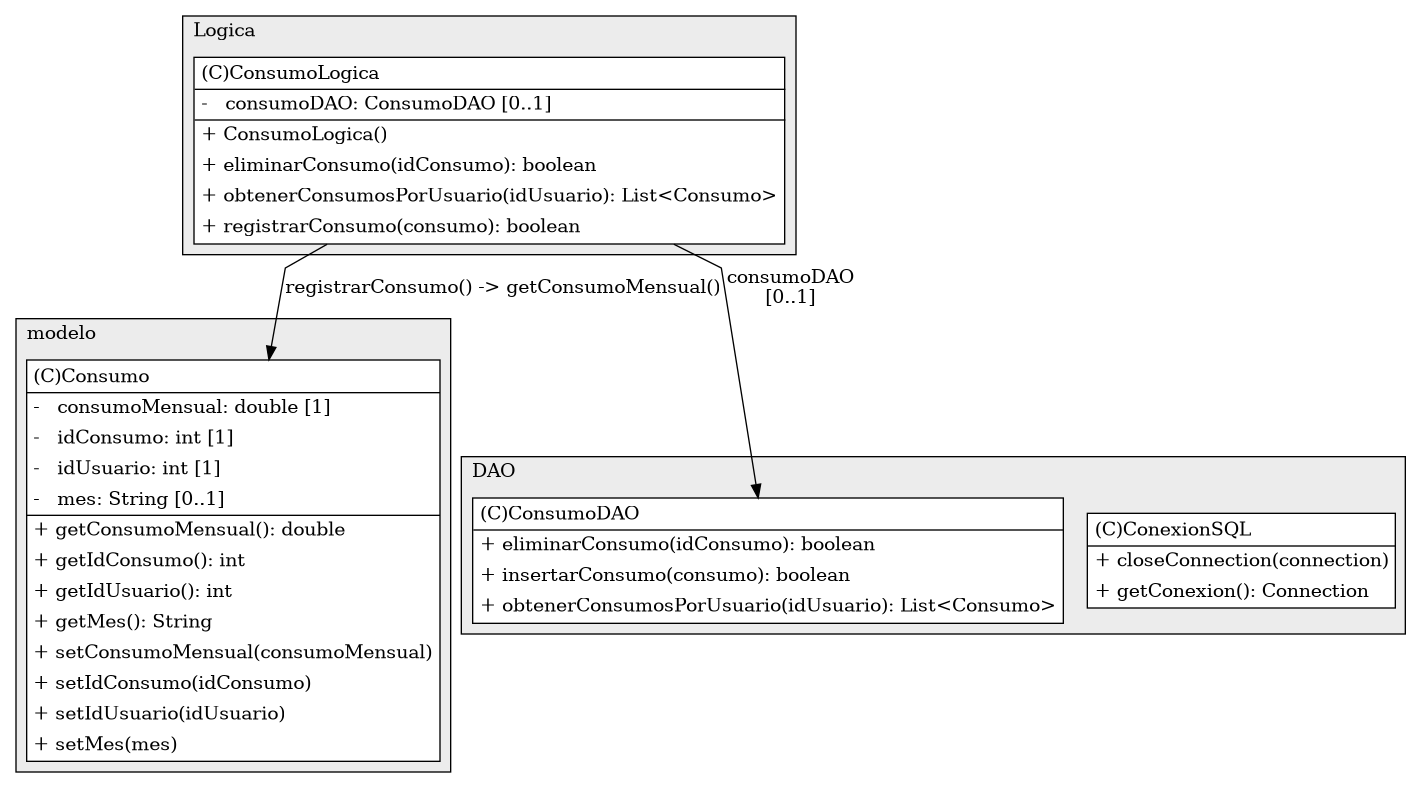 @startuml

/' diagram meta data start
config=StructureConfiguration;
{
  "projectClassification": {
    "searchMode": "OpenProject", // OpenProject, AllProjects
    "includedProjects": "",
    "pathEndKeywords": "*.impl",
    "isClientPath": "",
    "isClientName": "",
    "isTestPath": "",
    "isTestName": "",
    "isMappingPath": "",
    "isMappingName": "",
    "isDataAccessPath": "",
    "isDataAccessName": "",
    "isDataStructurePath": "",
    "isDataStructureName": "",
    "isInterfaceStructuresPath": "",
    "isInterfaceStructuresName": "",
    "isEntryPointPath": "",
    "isEntryPointName": "",
    "treatFinalFieldsAsMandatory": false
  },
  "graphRestriction": {
    "classPackageExcludeFilter": "",
    "classPackageIncludeFilter": "",
    "classNameExcludeFilter": "",
    "classNameIncludeFilter": "",
    "methodNameExcludeFilter": "",
    "methodNameIncludeFilter": "",
    "removeByInheritance": "", // inheritance/annotation based filtering is done in a second step
    "removeByAnnotation": "",
    "removeByClassPackage": "", // cleanup the graph after inheritance/annotation based filtering is done
    "removeByClassName": "",
    "cutMappings": false,
    "cutEnum": false,
    "cutTests": true,
    "cutClient": true,
    "cutDataAccess": false,
    "cutInterfaceStructures": false,
    "cutDataStructures": false,
    "cutGetterAndSetter": false,
    "cutConstructors": false
  },
  "graphTraversal": {
    "forwardDepth": 3,
    "backwardDepth": 3,
    "classPackageExcludeFilter": "",
    "classPackageIncludeFilter": "",
    "classNameExcludeFilter": "",
    "classNameIncludeFilter": "",
    "methodNameExcludeFilter": "",
    "methodNameIncludeFilter": "",
    "hideMappings": false,
    "hideDataStructures": false,
    "hidePrivateMethods": true,
    "hideInterfaceCalls": true, // indirection: implementation -> interface (is hidden) -> implementation
    "onlyShowApplicationEntryPoints": false, // root node is included
    "useMethodCallsForStructureDiagram": "ForwardOnly" // ForwardOnly, BothDirections, No
  },
  "details": {
    "aggregation": "GroupByClass", // ByClass, GroupByClass, None
    "showClassGenericTypes": true,
    "showMethods": true,
    "showMethodParameterNames": true,
    "showMethodParameterTypes": false,
    "showMethodReturnType": true,
    "showPackageLevels": 3,
    "showDetailedClassStructure": true
  },
  "rootClass": "Logica.ConsumoLogica",
  "extensionCallbackMethod": "" // qualified.class.name#methodName - signature: public static String method(String)
}
diagram meta data end '/



digraph g {
    rankdir="TB"
    splines=polyline
    

'nodes 
subgraph cluster_1068799386 { 
   	label=modelo
	labeljust=l
	fillcolor="#ececec"
	style=filled
   
   Consumo1068799386[
	label=<<TABLE BORDER="1" CELLBORDER="0" CELLPADDING="4" CELLSPACING="0">
<TR><TD ALIGN="LEFT" >(C)Consumo</TD></TR>
<HR/>
<TR><TD ALIGN="LEFT" >-   consumoMensual: double [1]</TD></TR>
<TR><TD ALIGN="LEFT" >-   idConsumo: int [1]</TD></TR>
<TR><TD ALIGN="LEFT" >-   idUsuario: int [1]</TD></TR>
<TR><TD ALIGN="LEFT" >-   mes: String [0..1]</TD></TR>
<HR/>
<TR><TD ALIGN="LEFT" >+ getConsumoMensual(): double</TD></TR>
<TR><TD ALIGN="LEFT" >+ getIdConsumo(): int</TD></TR>
<TR><TD ALIGN="LEFT" >+ getIdUsuario(): int</TD></TR>
<TR><TD ALIGN="LEFT" >+ getMes(): String</TD></TR>
<TR><TD ALIGN="LEFT" >+ setConsumoMensual(consumoMensual)</TD></TR>
<TR><TD ALIGN="LEFT" >+ setIdConsumo(idConsumo)</TD></TR>
<TR><TD ALIGN="LEFT" >+ setIdUsuario(idUsuario)</TD></TR>
<TR><TD ALIGN="LEFT" >+ setMes(mes)</TD></TR>
</TABLE>>
	style=filled
	margin=0
	shape=plaintext
	fillcolor="#FFFFFF"
];
} 

subgraph cluster_2013468445 { 
   	label=Logica
	labeljust=l
	fillcolor="#ececec"
	style=filled
   
   ConsumoLogica2013468445[
	label=<<TABLE BORDER="1" CELLBORDER="0" CELLPADDING="4" CELLSPACING="0">
<TR><TD ALIGN="LEFT" >(C)ConsumoLogica</TD></TR>
<HR/>
<TR><TD ALIGN="LEFT" >-   consumoDAO: ConsumoDAO [0..1]</TD></TR>
<HR/>
<TR><TD ALIGN="LEFT" >+ ConsumoLogica()</TD></TR>
<TR><TD ALIGN="LEFT" >+ eliminarConsumo(idConsumo): boolean</TD></TR>
<TR><TD ALIGN="LEFT" >+ obtenerConsumosPorUsuario(idUsuario): List&lt;Consumo&gt;</TD></TR>
<TR><TD ALIGN="LEFT" >+ registrarConsumo(consumo): boolean</TD></TR>
</TABLE>>
	style=filled
	margin=0
	shape=plaintext
	fillcolor="#FFFFFF"
];
} 

subgraph cluster_67442 { 
   	label=DAO
	labeljust=l
	fillcolor="#ececec"
	style=filled
   
   ConexionSQL67442[
	label=<<TABLE BORDER="1" CELLBORDER="0" CELLPADDING="4" CELLSPACING="0">
<TR><TD ALIGN="LEFT" >(C)ConexionSQL</TD></TR>
<HR/>
<TR><TD ALIGN="LEFT" >+ closeConnection(connection)</TD></TR>
<TR><TD ALIGN="LEFT" >+ getConexion(): Connection</TD></TR>
</TABLE>>
	style=filled
	margin=0
	shape=plaintext
	fillcolor="#FFFFFF"
];

ConsumoDAO67442[
	label=<<TABLE BORDER="1" CELLBORDER="0" CELLPADDING="4" CELLSPACING="0">
<TR><TD ALIGN="LEFT" >(C)ConsumoDAO</TD></TR>
<HR/>
<TR><TD ALIGN="LEFT" >+ eliminarConsumo(idConsumo): boolean</TD></TR>
<TR><TD ALIGN="LEFT" >+ insertarConsumo(consumo): boolean</TD></TR>
<TR><TD ALIGN="LEFT" >+ obtenerConsumosPorUsuario(idUsuario): List&lt;Consumo&gt;</TD></TR>
</TABLE>>
	style=filled
	margin=0
	shape=plaintext
	fillcolor="#FFFFFF"
];
} 

'edges    
ConsumoLogica2013468445 -> Consumo1068799386[label="registrarConsumo() -> getConsumoMensual()"];
ConsumoLogica2013468445 -> ConsumoDAO67442[label="consumoDAO
[0..1]"];
    
}
@enduml
